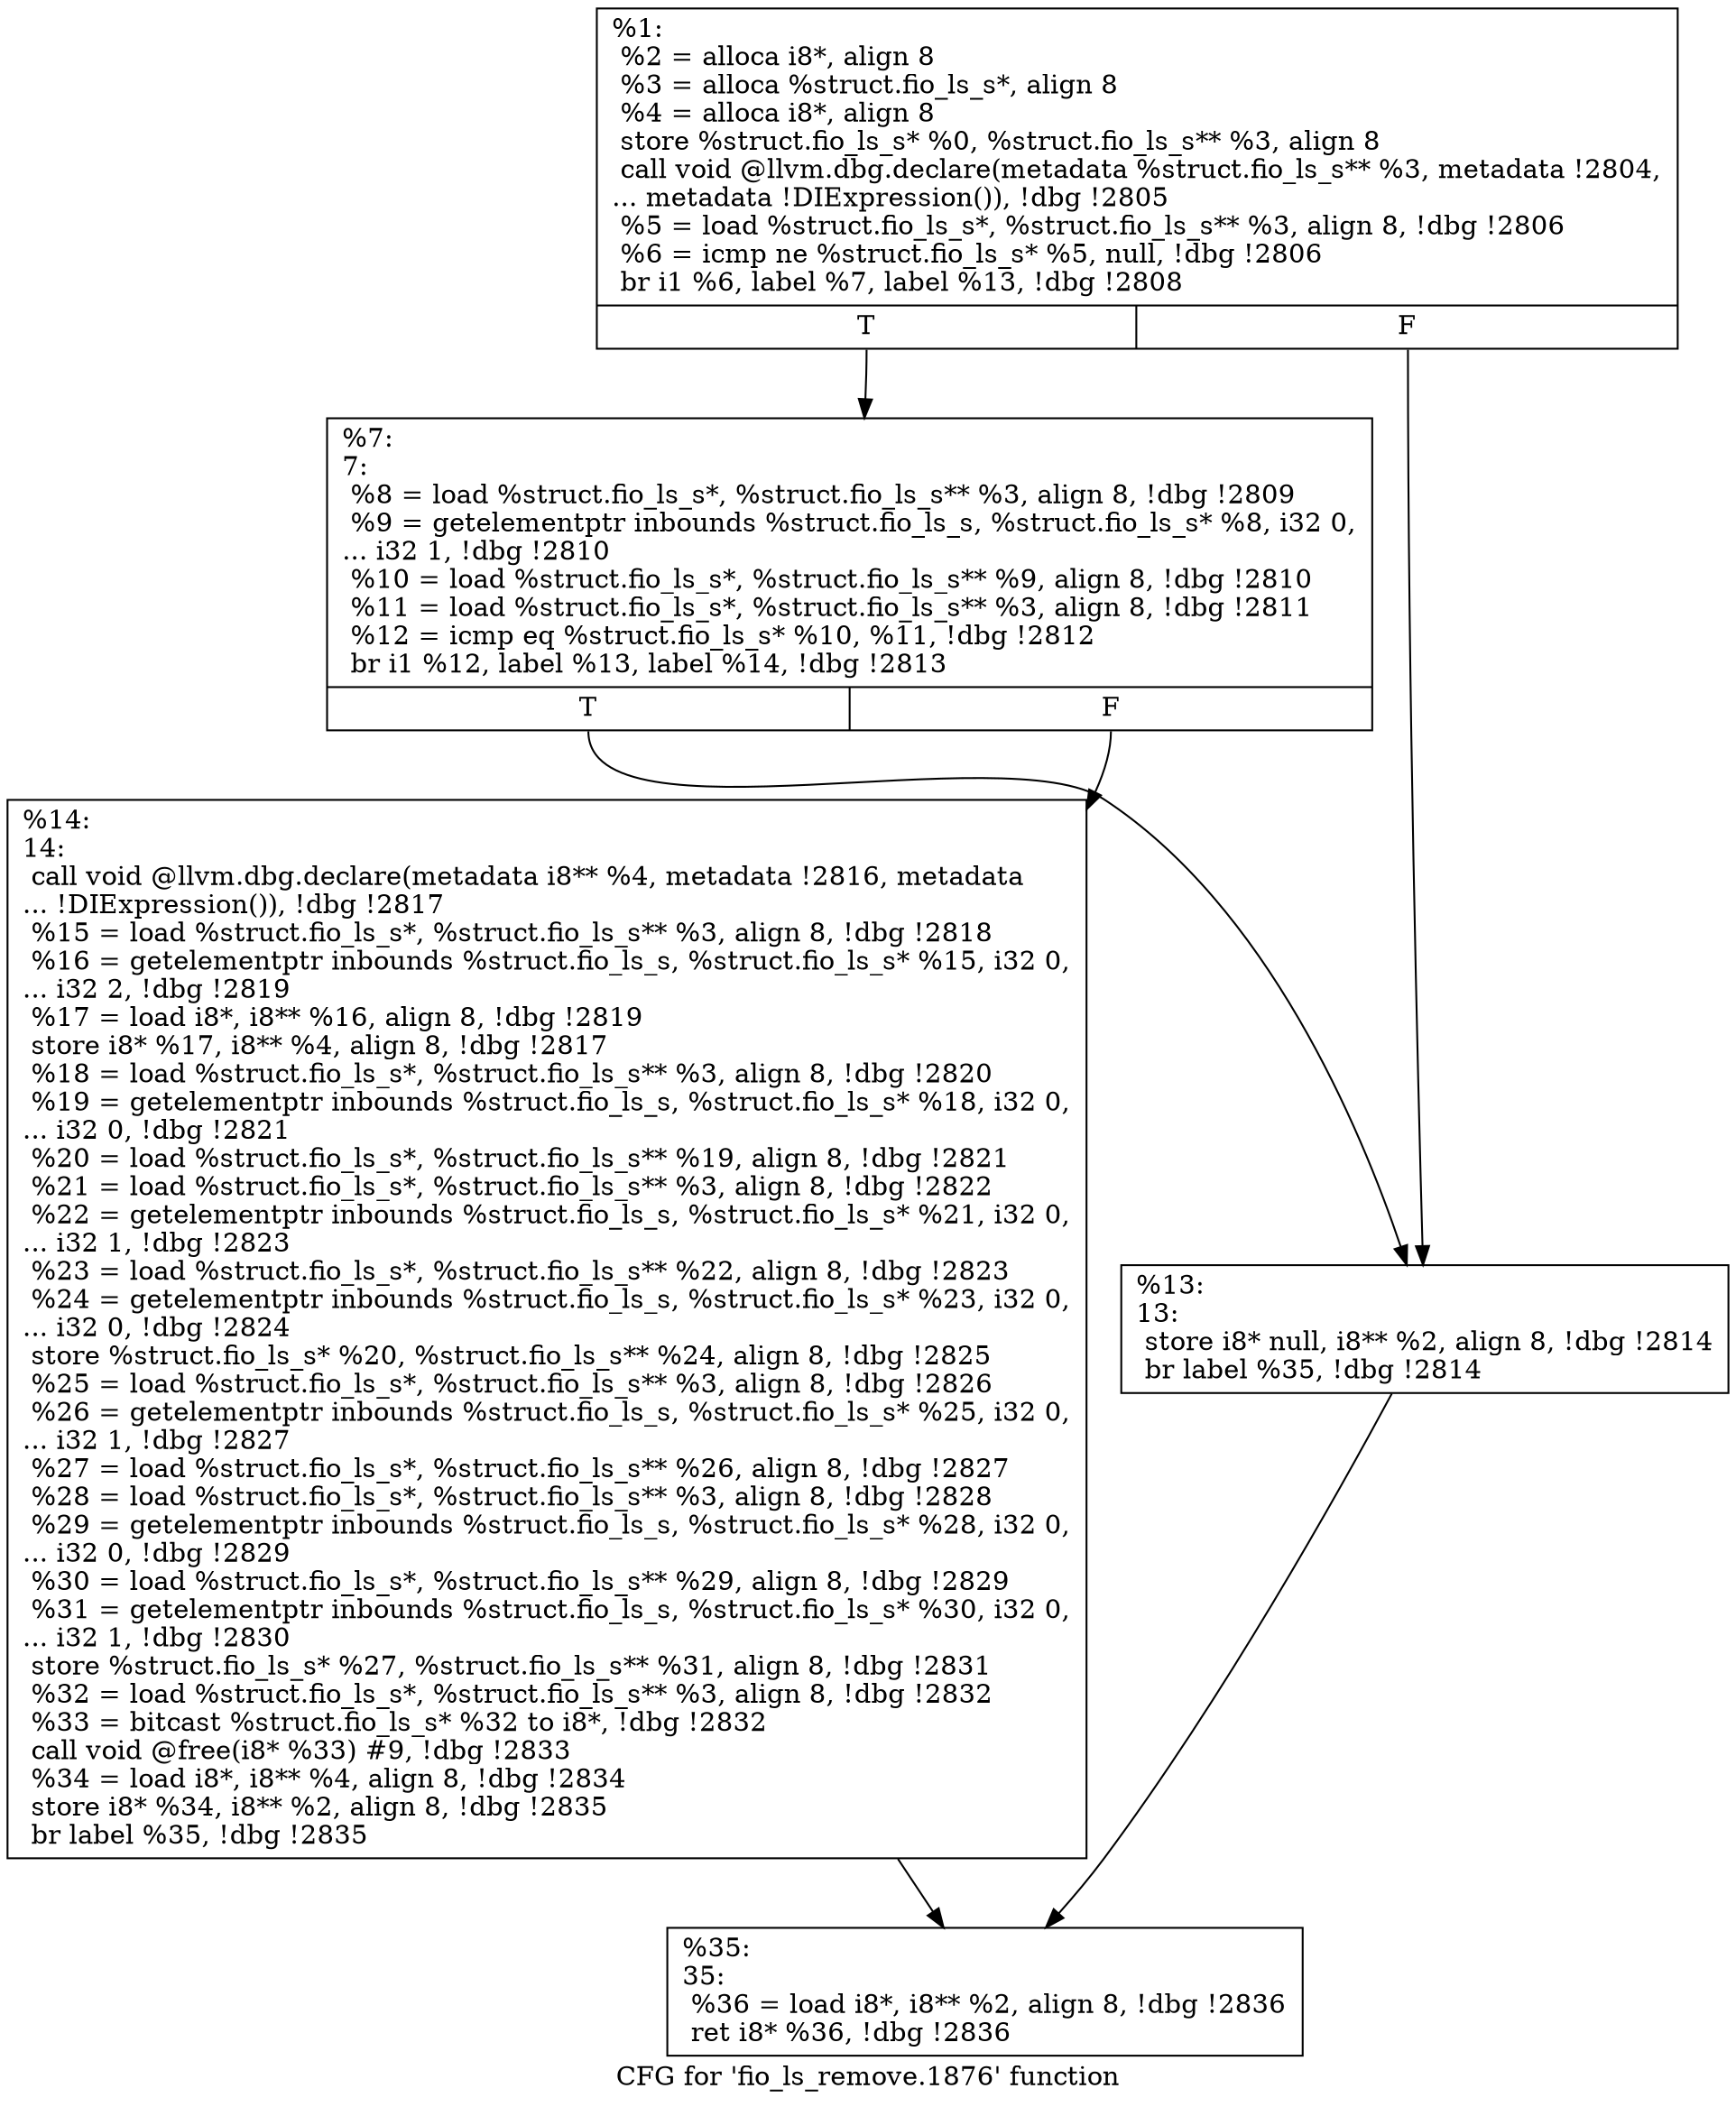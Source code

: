 digraph "CFG for 'fio_ls_remove.1876' function" {
	label="CFG for 'fio_ls_remove.1876' function";

	Node0x556852595380 [shape=record,label="{%1:\l  %2 = alloca i8*, align 8\l  %3 = alloca %struct.fio_ls_s*, align 8\l  %4 = alloca i8*, align 8\l  store %struct.fio_ls_s* %0, %struct.fio_ls_s** %3, align 8\l  call void @llvm.dbg.declare(metadata %struct.fio_ls_s** %3, metadata !2804,\l... metadata !DIExpression()), !dbg !2805\l  %5 = load %struct.fio_ls_s*, %struct.fio_ls_s** %3, align 8, !dbg !2806\l  %6 = icmp ne %struct.fio_ls_s* %5, null, !dbg !2806\l  br i1 %6, label %7, label %13, !dbg !2808\l|{<s0>T|<s1>F}}"];
	Node0x556852595380:s0 -> Node0x556852596120;
	Node0x556852595380:s1 -> Node0x556852596170;
	Node0x556852596120 [shape=record,label="{%7:\l7:                                                \l  %8 = load %struct.fio_ls_s*, %struct.fio_ls_s** %3, align 8, !dbg !2809\l  %9 = getelementptr inbounds %struct.fio_ls_s, %struct.fio_ls_s* %8, i32 0,\l... i32 1, !dbg !2810\l  %10 = load %struct.fio_ls_s*, %struct.fio_ls_s** %9, align 8, !dbg !2810\l  %11 = load %struct.fio_ls_s*, %struct.fio_ls_s** %3, align 8, !dbg !2811\l  %12 = icmp eq %struct.fio_ls_s* %10, %11, !dbg !2812\l  br i1 %12, label %13, label %14, !dbg !2813\l|{<s0>T|<s1>F}}"];
	Node0x556852596120:s0 -> Node0x556852596170;
	Node0x556852596120:s1 -> Node0x5568525961c0;
	Node0x556852596170 [shape=record,label="{%13:\l13:                                               \l  store i8* null, i8** %2, align 8, !dbg !2814\l  br label %35, !dbg !2814\l}"];
	Node0x556852596170 -> Node0x556852596210;
	Node0x5568525961c0 [shape=record,label="{%14:\l14:                                               \l  call void @llvm.dbg.declare(metadata i8** %4, metadata !2816, metadata\l... !DIExpression()), !dbg !2817\l  %15 = load %struct.fio_ls_s*, %struct.fio_ls_s** %3, align 8, !dbg !2818\l  %16 = getelementptr inbounds %struct.fio_ls_s, %struct.fio_ls_s* %15, i32 0,\l... i32 2, !dbg !2819\l  %17 = load i8*, i8** %16, align 8, !dbg !2819\l  store i8* %17, i8** %4, align 8, !dbg !2817\l  %18 = load %struct.fio_ls_s*, %struct.fio_ls_s** %3, align 8, !dbg !2820\l  %19 = getelementptr inbounds %struct.fio_ls_s, %struct.fio_ls_s* %18, i32 0,\l... i32 0, !dbg !2821\l  %20 = load %struct.fio_ls_s*, %struct.fio_ls_s** %19, align 8, !dbg !2821\l  %21 = load %struct.fio_ls_s*, %struct.fio_ls_s** %3, align 8, !dbg !2822\l  %22 = getelementptr inbounds %struct.fio_ls_s, %struct.fio_ls_s* %21, i32 0,\l... i32 1, !dbg !2823\l  %23 = load %struct.fio_ls_s*, %struct.fio_ls_s** %22, align 8, !dbg !2823\l  %24 = getelementptr inbounds %struct.fio_ls_s, %struct.fio_ls_s* %23, i32 0,\l... i32 0, !dbg !2824\l  store %struct.fio_ls_s* %20, %struct.fio_ls_s** %24, align 8, !dbg !2825\l  %25 = load %struct.fio_ls_s*, %struct.fio_ls_s** %3, align 8, !dbg !2826\l  %26 = getelementptr inbounds %struct.fio_ls_s, %struct.fio_ls_s* %25, i32 0,\l... i32 1, !dbg !2827\l  %27 = load %struct.fio_ls_s*, %struct.fio_ls_s** %26, align 8, !dbg !2827\l  %28 = load %struct.fio_ls_s*, %struct.fio_ls_s** %3, align 8, !dbg !2828\l  %29 = getelementptr inbounds %struct.fio_ls_s, %struct.fio_ls_s* %28, i32 0,\l... i32 0, !dbg !2829\l  %30 = load %struct.fio_ls_s*, %struct.fio_ls_s** %29, align 8, !dbg !2829\l  %31 = getelementptr inbounds %struct.fio_ls_s, %struct.fio_ls_s* %30, i32 0,\l... i32 1, !dbg !2830\l  store %struct.fio_ls_s* %27, %struct.fio_ls_s** %31, align 8, !dbg !2831\l  %32 = load %struct.fio_ls_s*, %struct.fio_ls_s** %3, align 8, !dbg !2832\l  %33 = bitcast %struct.fio_ls_s* %32 to i8*, !dbg !2832\l  call void @free(i8* %33) #9, !dbg !2833\l  %34 = load i8*, i8** %4, align 8, !dbg !2834\l  store i8* %34, i8** %2, align 8, !dbg !2835\l  br label %35, !dbg !2835\l}"];
	Node0x5568525961c0 -> Node0x556852596210;
	Node0x556852596210 [shape=record,label="{%35:\l35:                                               \l  %36 = load i8*, i8** %2, align 8, !dbg !2836\l  ret i8* %36, !dbg !2836\l}"];
}
